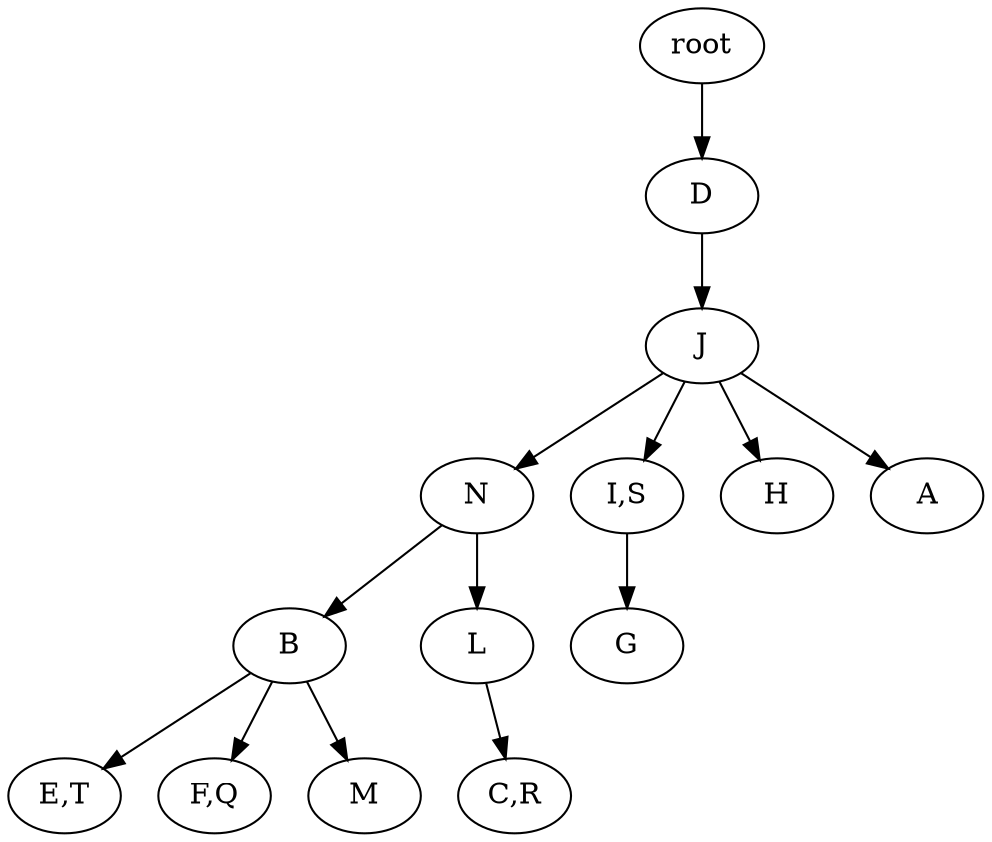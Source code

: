 strict digraph G {
	graph [name=G];
	0	 [label=root];
	1	 [label=D];
	0 -> 1;
	2	 [label=J];
	1 -> 2;
	3	 [label=N];
	2 -> 3;
	7	 [label="I,S"];
	2 -> 7;
	8	 [label=H];
	2 -> 8;
	9	 [label=A];
	2 -> 9;
	5	 [label=B];
	3 -> 5;
	6	 [label=L];
	3 -> 6;
	10	 [label="E,T"];
	5 -> 10;
	11	 [label="F,Q"];
	5 -> 11;
	12	 [label=M];
	5 -> 12;
	13	 [label="C,R"];
	6 -> 13;
	14	 [label=G];
	7 -> 14;
}
